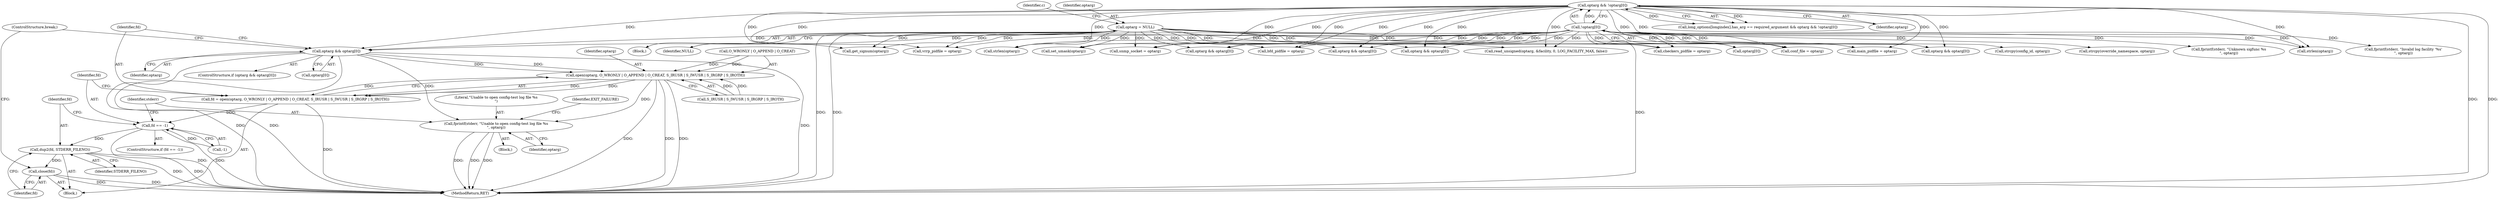 digraph "0_keepalived_04f2d32871bb3b11d7dc024039952f2fe2750306@array" {
"1000410" [label="(Call,optarg && optarg[0])"];
"1000180" [label="(Call,optarg && !optarg[0])"];
"1000182" [label="(Call,!optarg[0])"];
"1000190" [label="(Call,optarg = NULL)"];
"1000419" [label="(Call,open(optarg, O_WRONLY | O_APPEND | O_CREAT, S_IRUSR | S_IWUSR | S_IRGRP | S_IROTH))"];
"1000417" [label="(Call,fd = open(optarg, O_WRONLY | O_APPEND | O_CREAT, S_IRUSR | S_IWUSR | S_IRGRP | S_IROTH))"];
"1000434" [label="(Call,fd == -1)"];
"1000445" [label="(Call,dup2(fd, STDERR_FILENO))"];
"1000448" [label="(Call,close(fd))"];
"1000439" [label="(Call,fprintf(stderr, \"Unable to open config-test log file %s\n\", optarg))"];
"1000441" [label="(Literal,\"Unable to open config-test log file %s\n\")"];
"1000335" [label="(Call,fprintf(stderr, \"Invalid log facility '%s'\n\", optarg))"];
"1000183" [label="(Call,optarg[0])"];
"1000440" [label="(Identifier,stderr)"];
"1000478" [label="(Call,main_pidfile = optarg)"];
"1000426" [label="(Call,S_IRUSR | S_IWUSR | S_IRGRP | S_IROTH)"];
"1000494" [label="(Call,vrrp_pidfile = optarg)"];
"1000438" [label="(Block,)"];
"1000559" [label="(Call,strcpy(config_id, optarg))"];
"1000436" [label="(Call,-1)"];
"1000447" [label="(Identifier,STDERR_FILENO)"];
"1000509" [label="(Call,snmp_socket = optarg)"];
"1000545" [label="(Call,strcpy(override_namespace, optarg))"];
"1000412" [label="(Call,optarg[0])"];
"1000172" [label="(Call,long_options[longindex].has_arg == required_argument && optarg && !optarg[0])"];
"1000419" [label="(Call,open(optarg, O_WRONLY | O_APPEND | O_CREAT, S_IRUSR | S_IWUSR | S_IRGRP | S_IROTH))"];
"1000418" [label="(Identifier,fd)"];
"1000328" [label="(Call,read_unsigned(optarg, &facility, 0, LOG_FACILITY_MAX, false))"];
"1000518" [label="(Call,optarg && optarg[0])"];
"1000556" [label="(Call,strlen(optarg))"];
"1000420" [label="(Identifier,optarg)"];
"1000606" [label="(Call,optarg && optarg[0])"];
"1000180" [label="(Call,optarg && !optarg[0])"];
"1000435" [label="(Identifier,fd)"];
"1000434" [label="(Call,fd == -1)"];
"1000566" [label="(Call,get_signum(optarg))"];
"1000448" [label="(Call,close(fd))"];
"1000450" [label="(ControlStructure,break;)"];
"1000411" [label="(Identifier,optarg)"];
"1000574" [label="(Call,fprintf(stderr, \"Unknown sigfunc %s\n\", optarg))"];
"1000186" [label="(Block,)"];
"1000446" [label="(Identifier,fd)"];
"1000433" [label="(ControlStructure,if (fd == -1))"];
"1000442" [label="(Identifier,optarg)"];
"1000542" [label="(Call,strlen(optarg))"];
"1000410" [label="(Call,optarg && optarg[0])"];
"1000384" [label="(Call,set_umask(optarg))"];
"1000181" [label="(Identifier,optarg)"];
"1000354" [label="(Call,optarg && optarg[0])"];
"1000499" [label="(Call,bfd_pidfile = optarg)"];
"1000415" [label="(Block,)"];
"1000192" [label="(Identifier,NULL)"];
"1000191" [label="(Identifier,optarg)"];
"1000417" [label="(Call,fd = open(optarg, O_WRONLY | O_APPEND | O_CREAT, S_IRUSR | S_IWUSR | S_IRGRP | S_IROTH))"];
"1000421" [label="(Call,O_WRONLY | O_APPEND | O_CREAT)"];
"1000444" [label="(Identifier,EXIT_FAILURE)"];
"1000190" [label="(Call,optarg = NULL)"];
"1000483" [label="(Call,checkers_pidfile = optarg)"];
"1000449" [label="(Identifier,fd)"];
"1000445" [label="(Call,dup2(fd, STDERR_FILENO))"];
"1000452" [label="(Call,conf_file = optarg)"];
"1000182" [label="(Call,!optarg[0])"];
"1000409" [label="(ControlStructure,if (optarg && optarg[0]))"];
"1000651" [label="(Call,optarg && optarg[0])"];
"1000194" [label="(Identifier,c)"];
"1000745" [label="(MethodReturn,RET)"];
"1000439" [label="(Call,fprintf(stderr, \"Unable to open config-test log file %s\n\", optarg))"];
"1000410" -> "1000409"  [label="AST: "];
"1000410" -> "1000411"  [label="CFG: "];
"1000410" -> "1000412"  [label="CFG: "];
"1000411" -> "1000410"  [label="AST: "];
"1000412" -> "1000410"  [label="AST: "];
"1000418" -> "1000410"  [label="CFG: "];
"1000450" -> "1000410"  [label="CFG: "];
"1000410" -> "1000745"  [label="DDG: "];
"1000410" -> "1000745"  [label="DDG: "];
"1000410" -> "1000745"  [label="DDG: "];
"1000180" -> "1000410"  [label="DDG: "];
"1000190" -> "1000410"  [label="DDG: "];
"1000182" -> "1000410"  [label="DDG: "];
"1000410" -> "1000419"  [label="DDG: "];
"1000410" -> "1000419"  [label="DDG: "];
"1000410" -> "1000439"  [label="DDG: "];
"1000180" -> "1000172"  [label="AST: "];
"1000180" -> "1000181"  [label="CFG: "];
"1000180" -> "1000182"  [label="CFG: "];
"1000181" -> "1000180"  [label="AST: "];
"1000182" -> "1000180"  [label="AST: "];
"1000172" -> "1000180"  [label="CFG: "];
"1000180" -> "1000745"  [label="DDG: "];
"1000180" -> "1000745"  [label="DDG: "];
"1000180" -> "1000172"  [label="DDG: "];
"1000180" -> "1000172"  [label="DDG: "];
"1000182" -> "1000180"  [label="DDG: "];
"1000180" -> "1000328"  [label="DDG: "];
"1000180" -> "1000354"  [label="DDG: "];
"1000180" -> "1000384"  [label="DDG: "];
"1000180" -> "1000452"  [label="DDG: "];
"1000180" -> "1000478"  [label="DDG: "];
"1000180" -> "1000483"  [label="DDG: "];
"1000180" -> "1000494"  [label="DDG: "];
"1000180" -> "1000499"  [label="DDG: "];
"1000180" -> "1000509"  [label="DDG: "];
"1000180" -> "1000518"  [label="DDG: "];
"1000180" -> "1000542"  [label="DDG: "];
"1000180" -> "1000556"  [label="DDG: "];
"1000180" -> "1000566"  [label="DDG: "];
"1000180" -> "1000606"  [label="DDG: "];
"1000180" -> "1000651"  [label="DDG: "];
"1000182" -> "1000183"  [label="CFG: "];
"1000183" -> "1000182"  [label="AST: "];
"1000182" -> "1000745"  [label="DDG: "];
"1000182" -> "1000328"  [label="DDG: "];
"1000182" -> "1000335"  [label="DDG: "];
"1000182" -> "1000354"  [label="DDG: "];
"1000182" -> "1000384"  [label="DDG: "];
"1000182" -> "1000452"  [label="DDG: "];
"1000182" -> "1000478"  [label="DDG: "];
"1000182" -> "1000483"  [label="DDG: "];
"1000182" -> "1000494"  [label="DDG: "];
"1000182" -> "1000499"  [label="DDG: "];
"1000182" -> "1000509"  [label="DDG: "];
"1000182" -> "1000518"  [label="DDG: "];
"1000182" -> "1000542"  [label="DDG: "];
"1000182" -> "1000545"  [label="DDG: "];
"1000182" -> "1000556"  [label="DDG: "];
"1000182" -> "1000559"  [label="DDG: "];
"1000182" -> "1000566"  [label="DDG: "];
"1000182" -> "1000574"  [label="DDG: "];
"1000182" -> "1000606"  [label="DDG: "];
"1000182" -> "1000651"  [label="DDG: "];
"1000190" -> "1000186"  [label="AST: "];
"1000190" -> "1000192"  [label="CFG: "];
"1000191" -> "1000190"  [label="AST: "];
"1000192" -> "1000190"  [label="AST: "];
"1000194" -> "1000190"  [label="CFG: "];
"1000190" -> "1000745"  [label="DDG: "];
"1000190" -> "1000745"  [label="DDG: "];
"1000190" -> "1000328"  [label="DDG: "];
"1000190" -> "1000354"  [label="DDG: "];
"1000190" -> "1000384"  [label="DDG: "];
"1000190" -> "1000452"  [label="DDG: "];
"1000190" -> "1000478"  [label="DDG: "];
"1000190" -> "1000483"  [label="DDG: "];
"1000190" -> "1000494"  [label="DDG: "];
"1000190" -> "1000499"  [label="DDG: "];
"1000190" -> "1000509"  [label="DDG: "];
"1000190" -> "1000518"  [label="DDG: "];
"1000190" -> "1000542"  [label="DDG: "];
"1000190" -> "1000556"  [label="DDG: "];
"1000190" -> "1000566"  [label="DDG: "];
"1000190" -> "1000606"  [label="DDG: "];
"1000190" -> "1000651"  [label="DDG: "];
"1000419" -> "1000417"  [label="AST: "];
"1000419" -> "1000426"  [label="CFG: "];
"1000420" -> "1000419"  [label="AST: "];
"1000421" -> "1000419"  [label="AST: "];
"1000426" -> "1000419"  [label="AST: "];
"1000417" -> "1000419"  [label="CFG: "];
"1000419" -> "1000745"  [label="DDG: "];
"1000419" -> "1000745"  [label="DDG: "];
"1000419" -> "1000745"  [label="DDG: "];
"1000419" -> "1000417"  [label="DDG: "];
"1000419" -> "1000417"  [label="DDG: "];
"1000419" -> "1000417"  [label="DDG: "];
"1000421" -> "1000419"  [label="DDG: "];
"1000421" -> "1000419"  [label="DDG: "];
"1000426" -> "1000419"  [label="DDG: "];
"1000426" -> "1000419"  [label="DDG: "];
"1000419" -> "1000439"  [label="DDG: "];
"1000417" -> "1000415"  [label="AST: "];
"1000418" -> "1000417"  [label="AST: "];
"1000435" -> "1000417"  [label="CFG: "];
"1000417" -> "1000745"  [label="DDG: "];
"1000417" -> "1000434"  [label="DDG: "];
"1000434" -> "1000433"  [label="AST: "];
"1000434" -> "1000436"  [label="CFG: "];
"1000435" -> "1000434"  [label="AST: "];
"1000436" -> "1000434"  [label="AST: "];
"1000440" -> "1000434"  [label="CFG: "];
"1000446" -> "1000434"  [label="CFG: "];
"1000434" -> "1000745"  [label="DDG: "];
"1000434" -> "1000745"  [label="DDG: "];
"1000436" -> "1000434"  [label="DDG: "];
"1000434" -> "1000445"  [label="DDG: "];
"1000445" -> "1000415"  [label="AST: "];
"1000445" -> "1000447"  [label="CFG: "];
"1000446" -> "1000445"  [label="AST: "];
"1000447" -> "1000445"  [label="AST: "];
"1000449" -> "1000445"  [label="CFG: "];
"1000445" -> "1000745"  [label="DDG: "];
"1000445" -> "1000745"  [label="DDG: "];
"1000445" -> "1000448"  [label="DDG: "];
"1000448" -> "1000415"  [label="AST: "];
"1000448" -> "1000449"  [label="CFG: "];
"1000449" -> "1000448"  [label="AST: "];
"1000450" -> "1000448"  [label="CFG: "];
"1000448" -> "1000745"  [label="DDG: "];
"1000448" -> "1000745"  [label="DDG: "];
"1000439" -> "1000438"  [label="AST: "];
"1000439" -> "1000442"  [label="CFG: "];
"1000440" -> "1000439"  [label="AST: "];
"1000441" -> "1000439"  [label="AST: "];
"1000442" -> "1000439"  [label="AST: "];
"1000444" -> "1000439"  [label="CFG: "];
"1000439" -> "1000745"  [label="DDG: "];
"1000439" -> "1000745"  [label="DDG: "];
"1000439" -> "1000745"  [label="DDG: "];
}

